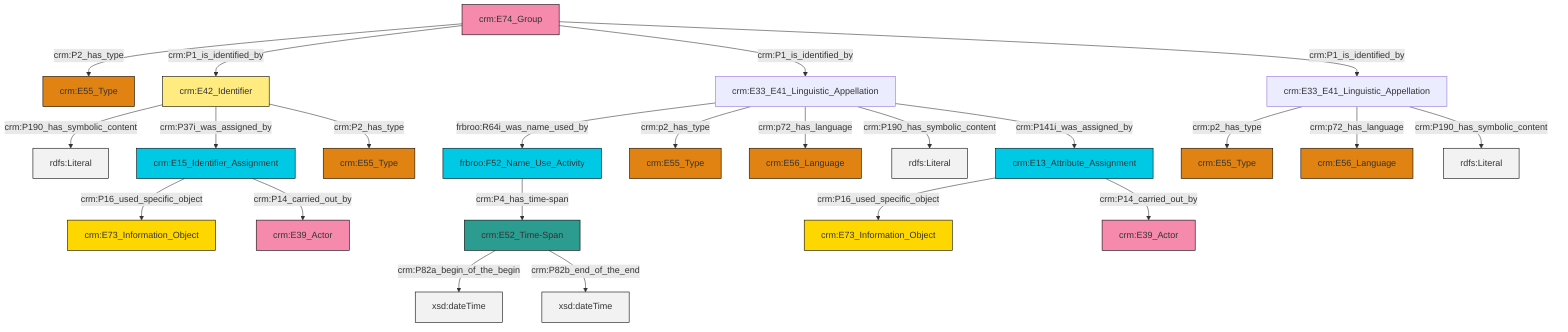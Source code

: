 graph TD
classDef Literal fill:#f2f2f2,stroke:#000000;
classDef CRM_Entity fill:#FFFFFF,stroke:#000000;
classDef Temporal_Entity fill:#00C9E6, stroke:#000000;
classDef Type fill:#E18312, stroke:#000000;
classDef Time-Span fill:#2C9C91, stroke:#000000;
classDef Appellation fill:#FFEB7F, stroke:#000000;
classDef Place fill:#008836, stroke:#000000;
classDef Persistent_Item fill:#B266B2, stroke:#000000;
classDef Conceptual_Object fill:#FFD700, stroke:#000000;
classDef Physical_Thing fill:#D2B48C, stroke:#000000;
classDef Actor fill:#f58aad, stroke:#000000;
classDef PC_Classes fill:#4ce600, stroke:#000000;
classDef Multi fill:#cccccc,stroke:#000000;

0["crm:E33_E41_Linguistic_Appellation"]:::Default -->|frbroo:R64i_was_name_used_by| 1["frbroo:F52_Name_Use_Activity"]:::Temporal_Entity
2["crm:E52_Time-Span"]:::Time-Span -->|crm:P82a_begin_of_the_begin| 3[xsd:dateTime]:::Literal
6["crm:E13_Attribute_Assignment"]:::Temporal_Entity -->|crm:P16_used_specific_object| 7["crm:E73_Information_Object"]:::Conceptual_Object
6["crm:E13_Attribute_Assignment"]:::Temporal_Entity -->|crm:P14_carried_out_by| 11["crm:E39_Actor"]:::Actor
8["crm:E15_Identifier_Assignment"]:::Temporal_Entity -->|crm:P16_used_specific_object| 12["crm:E73_Information_Object"]:::Conceptual_Object
15["crm:E74_Group"]:::Actor -->|crm:P2_has_type| 4["crm:E55_Type"]:::Type
16["crm:E42_Identifier"]:::Appellation -->|crm:P190_has_symbolic_content| 17[rdfs:Literal]:::Literal
15["crm:E74_Group"]:::Actor -->|crm:P1_is_identified_by| 16["crm:E42_Identifier"]:::Appellation
16["crm:E42_Identifier"]:::Appellation -->|crm:P37i_was_assigned_by| 8["crm:E15_Identifier_Assignment"]:::Temporal_Entity
0["crm:E33_E41_Linguistic_Appellation"]:::Default -->|crm:p2_has_type| 20["crm:E55_Type"]:::Type
0["crm:E33_E41_Linguistic_Appellation"]:::Default -->|crm:p72_has_language| 24["crm:E56_Language"]:::Type
0["crm:E33_E41_Linguistic_Appellation"]:::Default -->|crm:P190_has_symbolic_content| 25[rdfs:Literal]:::Literal
15["crm:E74_Group"]:::Actor -->|crm:P1_is_identified_by| 0["crm:E33_E41_Linguistic_Appellation"]:::Default
26["crm:E33_E41_Linguistic_Appellation"]:::Default -->|crm:p2_has_type| 18["crm:E55_Type"]:::Type
1["frbroo:F52_Name_Use_Activity"]:::Temporal_Entity -->|crm:P4_has_time-span| 2["crm:E52_Time-Span"]:::Time-Span
16["crm:E42_Identifier"]:::Appellation -->|crm:P2_has_type| 28["crm:E55_Type"]:::Type
2["crm:E52_Time-Span"]:::Time-Span -->|crm:P82b_end_of_the_end| 29[xsd:dateTime]:::Literal
8["crm:E15_Identifier_Assignment"]:::Temporal_Entity -->|crm:P14_carried_out_by| 32["crm:E39_Actor"]:::Actor
0["crm:E33_E41_Linguistic_Appellation"]:::Default -->|crm:P141i_was_assigned_by| 6["crm:E13_Attribute_Assignment"]:::Temporal_Entity
26["crm:E33_E41_Linguistic_Appellation"]:::Default -->|crm:p72_has_language| 22["crm:E56_Language"]:::Type
26["crm:E33_E41_Linguistic_Appellation"]:::Default -->|crm:P190_has_symbolic_content| 39[rdfs:Literal]:::Literal
15["crm:E74_Group"]:::Actor -->|crm:P1_is_identified_by| 26["crm:E33_E41_Linguistic_Appellation"]:::Default